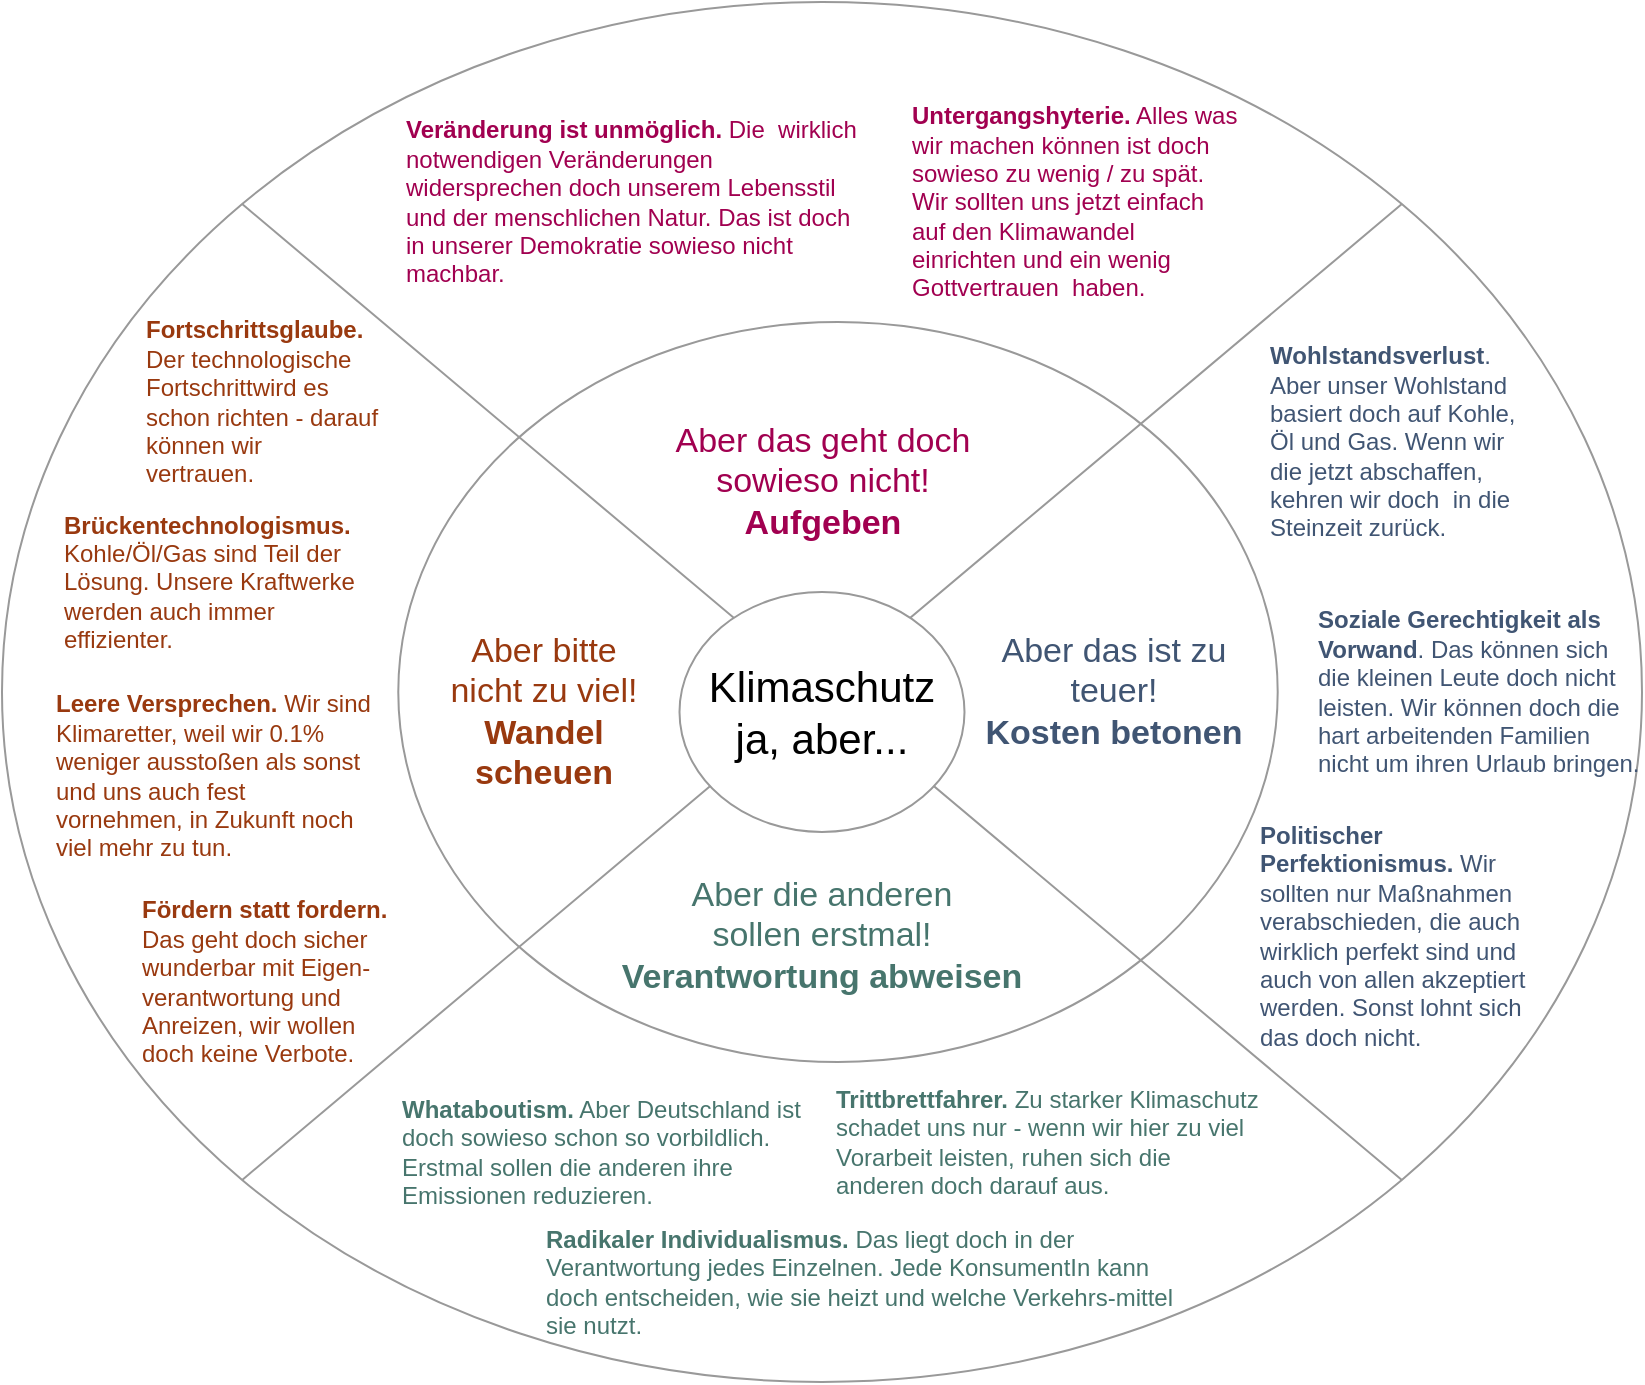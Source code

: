 <mxfile version="14.3.0" type="github">
  <diagram id="8PKnc2TItU4c_QBPlSYt" name="Page-1">
    <mxGraphModel dx="1187" dy="637" grid="1" gridSize="10" guides="1" tooltips="1" connect="1" arrows="1" fold="1" page="1" pageScale="1" pageWidth="850" pageHeight="1100" math="0" shadow="0">
      <root>
        <mxCell id="0" />
        <mxCell id="1" parent="0" />
        <mxCell id="0PAwoPsMKWGdQHZ1jBnO-2" value="" style="ellipse;whiteSpace=wrap;html=1;strokeColor=#999999;" parent="1" vertex="1">
          <mxGeometry x="10" y="10" width="820" height="690" as="geometry" />
        </mxCell>
        <mxCell id="0PAwoPsMKWGdQHZ1jBnO-31" value="" style="ellipse;whiteSpace=wrap;html=1;strokeColor=#999999;aspect=fixed;" parent="1" vertex="1">
          <mxGeometry x="208.14" y="170" width="439.71" height="370" as="geometry" />
        </mxCell>
        <mxCell id="0PAwoPsMKWGdQHZ1jBnO-7" value="" style="endArrow=none;html=1;entryX=0;entryY=0;entryDx=0;entryDy=0;exitX=1;exitY=1;exitDx=0;exitDy=0;strokeColor=#999999;" parent="1" source="0PAwoPsMKWGdQHZ1jBnO-2" target="0PAwoPsMKWGdQHZ1jBnO-2" edge="1">
          <mxGeometry width="50" height="50" relative="1" as="geometry">
            <mxPoint x="400" y="610" as="sourcePoint" />
            <mxPoint x="450" y="560" as="targetPoint" />
          </mxGeometry>
        </mxCell>
        <mxCell id="0PAwoPsMKWGdQHZ1jBnO-8" value="" style="endArrow=none;html=1;exitX=0;exitY=1;exitDx=0;exitDy=0;entryX=1;entryY=0;entryDx=0;entryDy=0;strokeColor=#999999;" parent="1" source="0PAwoPsMKWGdQHZ1jBnO-2" target="0PAwoPsMKWGdQHZ1jBnO-2" edge="1">
          <mxGeometry width="50" height="50" relative="1" as="geometry">
            <mxPoint x="138.622" y="523.597" as="sourcePoint" />
            <mxPoint x="470.731" y="266.4" as="targetPoint" />
          </mxGeometry>
        </mxCell>
        <mxCell id="0PAwoPsMKWGdQHZ1jBnO-10" value="&lt;div style=&quot;font-size: 17px&quot;&gt;&lt;font style=&quot;font-size: 17px&quot;&gt;Aber das geht doch &lt;br&gt;sowieso nicht!&lt;/font&gt;&lt;/div&gt;&lt;div style=&quot;font-size: 17px&quot;&gt;&lt;font style=&quot;font-size: 17px&quot;&gt;&lt;b style=&quot;font-size: 17px&quot;&gt;Aufgeben&lt;/b&gt;&lt;br style=&quot;font-size: 17px&quot;&gt;&lt;/font&gt;&lt;/div&gt;" style="text;html=1;strokeColor=none;fillColor=none;align=center;verticalAlign=middle;whiteSpace=wrap;rounded=0;fontSize=17;fontColor=#A10050;" parent="1" vertex="1">
          <mxGeometry x="282.5" y="210" width="275" height="80" as="geometry" />
        </mxCell>
        <mxCell id="0PAwoPsMKWGdQHZ1jBnO-11" value="&lt;div style=&quot;font-size: 17px&quot;&gt;&lt;font style=&quot;font-size: 17px&quot;&gt;Aber die anderen &lt;br style=&quot;font-size: 17px;&quot;&gt;sollen erstmal!&lt;br style=&quot;font-size: 17px&quot;&gt;&lt;/font&gt;&lt;/div&gt;&lt;div style=&quot;font-size: 17px&quot;&gt;&lt;font style=&quot;font-size: 17px&quot;&gt;&lt;b style=&quot;font-size: 17px&quot;&gt;Verantwortung abweisen&lt;/b&gt;&lt;br style=&quot;font-size: 17px&quot;&gt;&lt;/font&gt;&lt;/div&gt;" style="text;html=1;strokeColor=none;fillColor=none;align=center;verticalAlign=middle;whiteSpace=wrap;rounded=0;fontSize=17;fontColor=#47756D;" parent="1" vertex="1">
          <mxGeometry x="302.99" y="436.96" width="234.02" height="80" as="geometry" />
        </mxCell>
        <mxCell id="0PAwoPsMKWGdQHZ1jBnO-12" value="&lt;div style=&quot;font-size: 17px&quot;&gt;&lt;font style=&quot;font-size: 17px&quot;&gt;Aber das ist zu teuer!&lt;br style=&quot;font-size: 17px&quot;&gt;&lt;/font&gt;&lt;/div&gt;&lt;div style=&quot;font-size: 17px&quot;&gt;&lt;font style=&quot;font-size: 17px&quot;&gt;&lt;b style=&quot;font-size: 17px&quot;&gt;Kosten betonen&lt;/b&gt;&lt;br style=&quot;font-size: 17px&quot;&gt;&lt;/font&gt;&lt;/div&gt;" style="text;html=1;strokeColor=none;fillColor=none;align=center;verticalAlign=middle;whiteSpace=wrap;rounded=0;fontSize=17;fontColor=#405573;" parent="1" vertex="1">
          <mxGeometry x="491.25" y="322.5" width="150" height="65" as="geometry" />
        </mxCell>
        <mxCell id="0PAwoPsMKWGdQHZ1jBnO-13" value="&lt;div style=&quot;font-size: 17px&quot;&gt;&lt;font style=&quot;font-size: 17px&quot;&gt;Aber bitte &lt;br&gt;nicht zu viel!&lt;br style=&quot;font-size: 17px&quot;&gt;&lt;/font&gt;&lt;/div&gt;&lt;div style=&quot;font-size: 17px&quot;&gt;&lt;font style=&quot;font-size: 17px&quot;&gt;&lt;b style=&quot;font-size: 17px&quot;&gt;Wandel &lt;br&gt;scheuen&lt;/b&gt;&lt;br style=&quot;font-size: 17px&quot;&gt;&lt;/font&gt;&lt;/div&gt;" style="text;html=1;strokeColor=none;fillColor=none;align=center;verticalAlign=middle;whiteSpace=wrap;rounded=0;fontSize=17;fontColor=#99390F;" parent="1" vertex="1">
          <mxGeometry x="210" y="322.19" width="142" height="85.62" as="geometry" />
        </mxCell>
        <mxCell id="0PAwoPsMKWGdQHZ1jBnO-17" value="&lt;b style=&quot;font-size: 12px;&quot;&gt;Veränderung ist unmöglich.&lt;/b&gt; Die&amp;nbsp; wirklich notwendigen Veränderungen widersprechen doch unserem Lebensstil und der menschlichen Natur. Das ist doch in unserer Demokratie sowieso nicht machbar. " style="text;html=1;strokeColor=none;fillColor=none;align=left;verticalAlign=middle;whiteSpace=wrap;rounded=0;fontSize=12;fontColor=#A10050;" parent="1" vertex="1">
          <mxGeometry x="210" y="70" width="228.49" height="80" as="geometry" />
        </mxCell>
        <mxCell id="0PAwoPsMKWGdQHZ1jBnO-18" value="&lt;b style=&quot;font-size: 12px&quot;&gt;Untergangshyterie.&lt;/b&gt; Alles was wir machen können ist doch sowieso zu wenig / zu spät. Wir sollten uns jetzt einfach auf den Klimawandel&amp;nbsp; einrichten und ein wenig Gottvertrauen&amp;nbsp; haben." style="text;html=1;strokeColor=none;fillColor=none;align=left;verticalAlign=middle;whiteSpace=wrap;rounded=0;fontSize=12;fontColor=#A10050;" parent="1" vertex="1">
          <mxGeometry x="462.5" y="70" width="167.5" height="80" as="geometry" />
        </mxCell>
        <mxCell id="0PAwoPsMKWGdQHZ1jBnO-19" value="&lt;font style=&quot;font-size: 12px&quot;&gt;&lt;b style=&quot;font-size: 12px&quot;&gt;Politischer Perfektionismus.&lt;/b&gt; Wir sollten nur Maßnahmen verabschieden, die auch wirklich perfekt sind und auch von allen akzeptiert werden. Sonst lohnt sich das doch nicht.&lt;/font&gt;" style="text;html=1;strokeColor=none;fillColor=none;align=left;verticalAlign=middle;whiteSpace=wrap;rounded=0;fontSize=12;fontColor=#405573;" parent="1" vertex="1">
          <mxGeometry x="636.61" y="436.96" width="142" height="80" as="geometry" />
        </mxCell>
        <mxCell id="0PAwoPsMKWGdQHZ1jBnO-20" value="&lt;font style=&quot;font-size: 12px&quot;&gt;&lt;b style=&quot;font-size: 12px&quot;&gt;Soziale Gerechtigkeit als Vorwand&lt;/b&gt;. Das können sich die kleinen Leute doch nicht leisten. Wir können doch die hart arbeitenden Familien nicht um ihren Urlaub bringen.&lt;br style=&quot;font-size: 12px&quot;&gt;&lt;/font&gt;" style="text;html=1;strokeColor=none;fillColor=none;align=left;verticalAlign=middle;whiteSpace=wrap;rounded=0;fontSize=12;fontColor=#405573;" parent="1" vertex="1">
          <mxGeometry x="666.25" y="315" width="163.75" height="80" as="geometry" />
        </mxCell>
        <mxCell id="0PAwoPsMKWGdQHZ1jBnO-21" value="&lt;font style=&quot;font-size: 12px&quot;&gt;&lt;b style=&quot;font-size: 12px&quot;&gt;Wohlstandsverlust&lt;/b&gt;. Aber unser Wohlstand basiert doch auf Kohle, Öl und Gas. Wenn wir die jetzt abschaffen, kehren wir doch&amp;nbsp; in die Steinzeit zurück. &lt;br style=&quot;font-size: 12px&quot;&gt;&lt;/font&gt;" style="text;html=1;strokeColor=none;fillColor=none;align=left;verticalAlign=middle;whiteSpace=wrap;rounded=0;fontSize=12;fontColor=#405573;" parent="1" vertex="1">
          <mxGeometry x="641.65" y="190" width="136.96" height="80" as="geometry" />
        </mxCell>
        <mxCell id="0PAwoPsMKWGdQHZ1jBnO-22" value="&lt;font style=&quot;font-size: 12px&quot;&gt;&lt;b style=&quot;font-size: 12px&quot;&gt;Radikaler Individualismus.&lt;/b&gt; Das liegt doch in der Verantwortung jedes Einzelnen. Jede KonsumentIn kann doch entscheiden, wie sie heizt und welche Verkehrs-mittel sie nutzt.&lt;br style=&quot;font-size: 12px&quot;&gt;&lt;/font&gt;" style="text;html=1;strokeColor=none;fillColor=none;align=left;verticalAlign=middle;whiteSpace=wrap;rounded=0;fontSize=12;fontColor=#47756D;" parent="1" vertex="1">
          <mxGeometry x="280" y="610" width="320" height="80" as="geometry" />
        </mxCell>
        <mxCell id="0PAwoPsMKWGdQHZ1jBnO-23" value="&lt;font style=&quot;font-size: 12px&quot;&gt;&lt;b style=&quot;font-size: 12px&quot;&gt;Whataboutism.&lt;/b&gt; Aber Deutschland ist doch sowieso schon so vorbildlich. Erstmal sollen die anderen ihre Emissionen reduzieren.&lt;br style=&quot;font-size: 12px&quot;&gt;&lt;/font&gt;" style="text;html=1;strokeColor=none;fillColor=none;align=left;verticalAlign=middle;whiteSpace=wrap;rounded=0;fontSize=12;fontColor=#47756D;" parent="1" vertex="1">
          <mxGeometry x="208.14" y="550" width="201.86" height="70" as="geometry" />
        </mxCell>
        <mxCell id="0PAwoPsMKWGdQHZ1jBnO-24" value="&lt;font style=&quot;font-size: 12px&quot;&gt;&lt;b style=&quot;font-size: 12px&quot;&gt;Trittbrettfahrer.&lt;/b&gt; Zu starker Klimaschutz schadet uns nur - wenn wir hier zu viel Vorarbeit leisten, ruhen sich die anderen doch darauf aus.&lt;br style=&quot;font-size: 12px&quot;&gt;&lt;/font&gt;" style="text;html=1;strokeColor=none;fillColor=none;align=left;verticalAlign=middle;whiteSpace=wrap;rounded=0;fontSize=12;fontColor=#47756D;" parent="1" vertex="1">
          <mxGeometry x="425.4" y="550" width="216.25" height="60" as="geometry" />
        </mxCell>
        <mxCell id="0PAwoPsMKWGdQHZ1jBnO-25" value="&lt;font style=&quot;font-size: 12px;&quot;&gt;&lt;font style=&quot;font-size: 12px;&quot;&gt;&lt;b style=&quot;font-size: 12px;&quot;&gt;Fortschrittsglaube. &lt;/b&gt;Der technologische Fortschrittwird es schon richten - darauf können wir vertrauen.&amp;nbsp; &lt;/font&gt;&lt;br style=&quot;font-size: 12px;&quot;&gt;&lt;/font&gt;" style="text;html=1;strokeColor=none;fillColor=none;align=left;verticalAlign=middle;whiteSpace=wrap;rounded=0;fontSize=12;fontColor=#99390F;" parent="1" vertex="1">
          <mxGeometry x="80" y="170" width="120" height="80" as="geometry" />
        </mxCell>
        <mxCell id="0PAwoPsMKWGdQHZ1jBnO-26" value="&lt;font style=&quot;font-size: 12px&quot;&gt;&lt;b style=&quot;font-size: 12px&quot;&gt;Brückentechnologismus. &lt;/b&gt;Kohle/Öl/Gas sind Teil der Lösung. Unsere Kraftwerke werden auch immer effizienter.&lt;br style=&quot;font-size: 12px&quot;&gt;&lt;/font&gt;" style="text;html=1;strokeColor=none;fillColor=none;align=left;verticalAlign=middle;whiteSpace=wrap;rounded=0;fontSize=12;fontColor=#99390F;" parent="1" vertex="1">
          <mxGeometry x="39.12" y="260" width="151.75" height="80" as="geometry" />
        </mxCell>
        <mxCell id="0PAwoPsMKWGdQHZ1jBnO-27" value="&lt;font style=&quot;font-size: 12px&quot;&gt;&lt;font style=&quot;font-size: 12px&quot;&gt;&lt;b style=&quot;font-size: 12px&quot;&gt;Leere Versprechen. &lt;/b&gt;Wir sind Klimaretter, weil wir 0.1% weniger ausstoßen als sonst und uns auch fest vornehmen, in Zukunft noch viel mehr zu tun. &lt;/font&gt;&lt;br style=&quot;font-size: 12px&quot;&gt;&lt;/font&gt;" style="text;html=1;strokeColor=none;fillColor=none;align=left;verticalAlign=middle;whiteSpace=wrap;rounded=0;fontSize=12;fontColor=#99390F;" parent="1" vertex="1">
          <mxGeometry x="34.99" y="356.96" width="160.01" height="80" as="geometry" />
        </mxCell>
        <mxCell id="0PAwoPsMKWGdQHZ1jBnO-28" value="&lt;font style=&quot;font-size: 12px&quot;&gt;&lt;b style=&quot;font-size: 12px&quot;&gt;Fördern statt fordern. &lt;/b&gt;&lt;span style=&quot;font-size: 12px&quot;&gt;Das geht doch sicher wunderbar mit &lt;/span&gt;Eigen-verantwortung und Anreizen, wir wollen doch keine Verbote.&lt;br style=&quot;font-size: 12px&quot;&gt;&lt;/font&gt;" style="text;html=1;strokeColor=none;fillColor=none;align=left;verticalAlign=middle;whiteSpace=wrap;rounded=0;fontSize=12;fontColor=#99390F;" parent="1" vertex="1">
          <mxGeometry x="78.14" y="460" width="130" height="80" as="geometry" />
        </mxCell>
        <mxCell id="0PAwoPsMKWGdQHZ1jBnO-32" value="" style="ellipse;whiteSpace=wrap;html=1;strokeColor=#999999;aspect=fixed;" parent="1" vertex="1">
          <mxGeometry x="348.75" y="305.05" width="142.5" height="119.91" as="geometry" />
        </mxCell>
        <mxCell id="0PAwoPsMKWGdQHZ1jBnO-9" value="&lt;div style=&quot;font-size: 21px;&quot;&gt;Klimaschutz&lt;/div&gt;&lt;div style=&quot;font-size: 21px;&quot; align=&quot;center&quot;&gt;ja, aber...&lt;br style=&quot;font-size: 21px;&quot;&gt;&lt;/div&gt;" style="text;html=1;strokeColor=none;fillColor=none;align=center;verticalAlign=middle;whiteSpace=wrap;rounded=0;fontSize=21;" parent="1" vertex="1">
          <mxGeometry x="345" y="330" width="150" height="70" as="geometry" />
        </mxCell>
      </root>
    </mxGraphModel>
  </diagram>
</mxfile>
